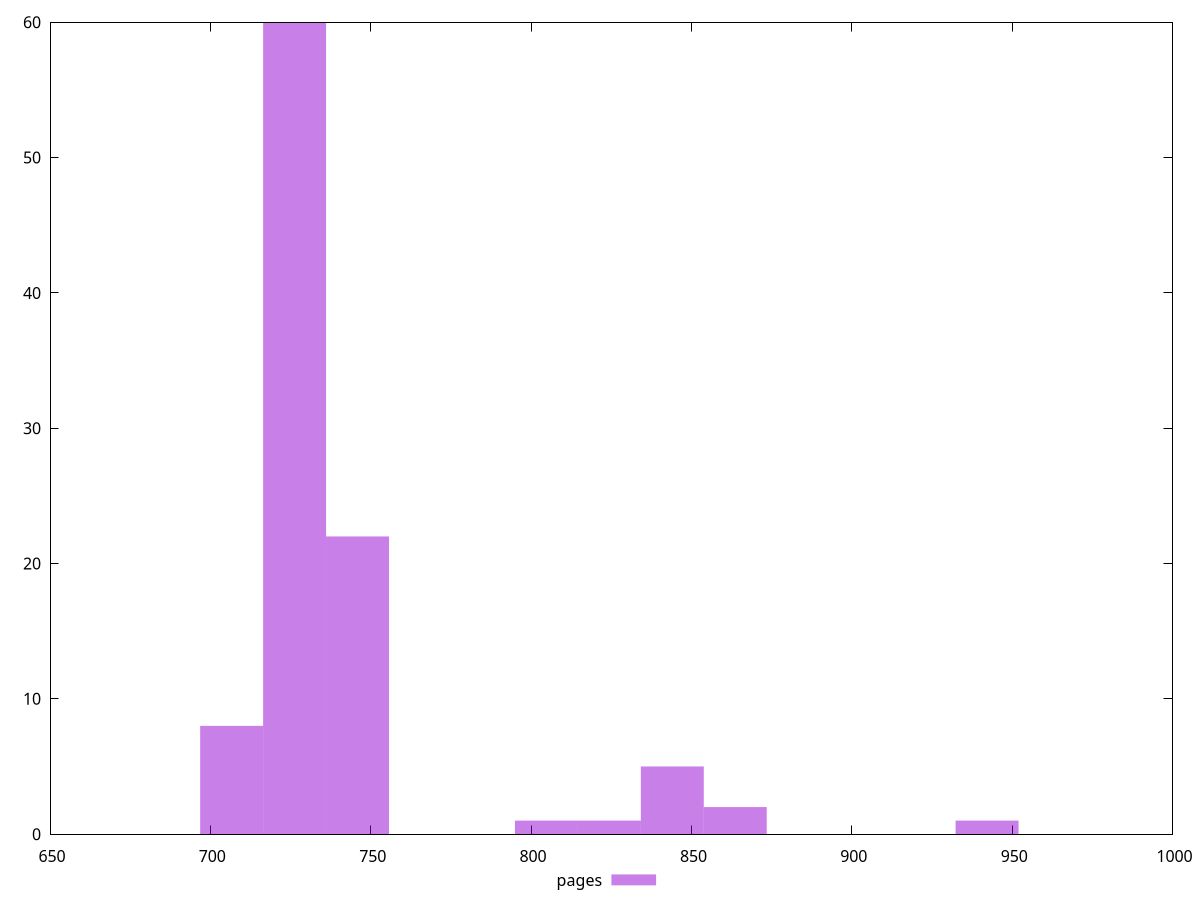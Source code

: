 $_pages <<EOF
942.1817854807051 1
745.8939135055582 22
726.2651263080435 60
706.6363391105289 8
824.409062295617 1
844.0378494931317 5
804.7802750981023 1
863.6666366906463 2
EOF
set key outside below
set terminal pngcairo
set output "report_00004_2020-11-02T20-21-41.718Z/network-server-latency/pages//raw_hist.png"
set yrange [0:60]
set boxwidth 19.62878719751469
set style fill transparent solid 0.5 noborder
plot $_pages title "pages" with boxes ,